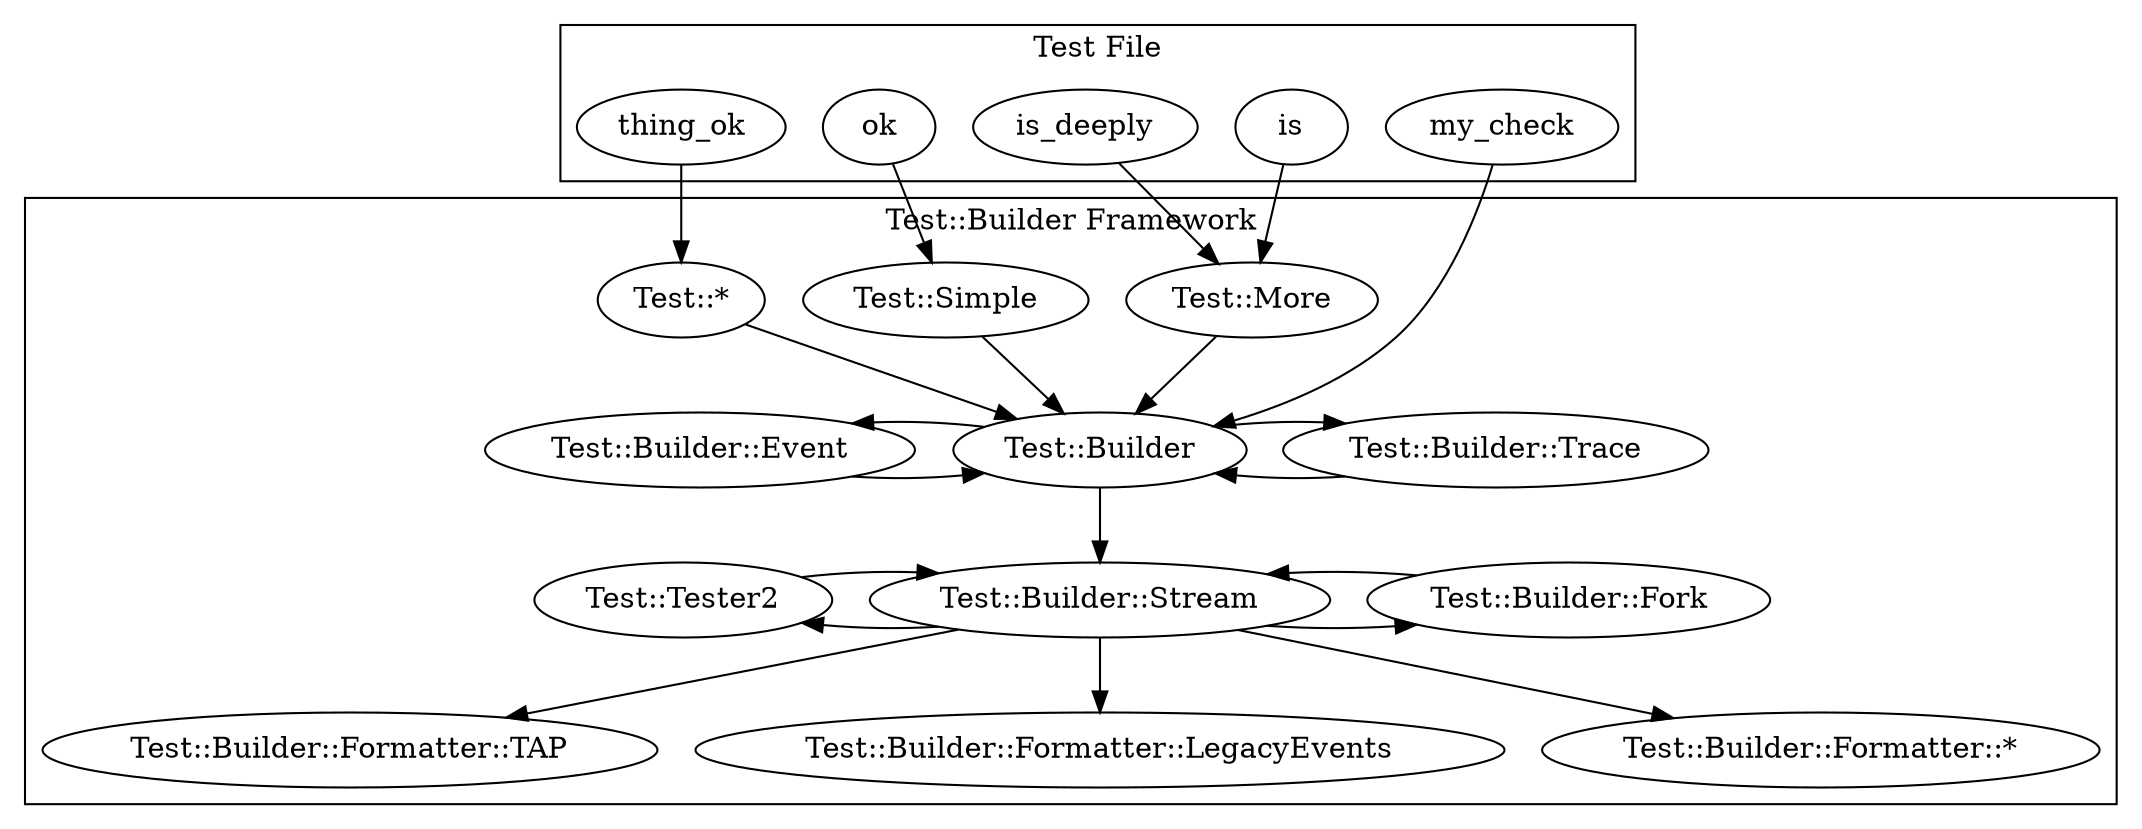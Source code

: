 digraph overview {
    subgraph cluster_1 {
        label="Test::Builder Framework"

        More   [label="Test::More"]
        Simple [label="Test::Simple"]
        AnyT   [label="Test::*"]
        TB     [label="Test::Builder"]
        TBS    [label="Test::Builder::Stream"]
        Fork   [label="Test::Builder::Fork"]
        TAP    [label="Test::Builder::Formatter::TAP"]
        LRes   [label="Test::Builder::Formatter::LegacyEvents"]
        AnyF   [label="Test::Builder::Formatter::*"]
        TT2    [label="Test::Tester2"]
        Trace  [label="Test::Builder::Trace"]
        Event  [label="Test::Builder::Event"]

        {rank=same; More Simple AnyT}
        {rank=same; TAP  LRes   AnyF}
        {rank=same; Fork TBS TT2}
        {rank=same; TB Event Trace}

        More->TB
        Simple->TB
        AnyT->TB

        Trace->TB
        Event->TB
        TB->Trace
        TB->Event

        TB->TBS

        TBS->Fork
        Fork->TBS
        TBS->TT2
        TT2->TBS

        TBS->TAP
        TBS->LRes
        TBS->AnyF
    }

    subgraph cluster_2 {
        label="Test File"

        ok
        is
        is_deeply
        thing_ok
        my_check

        {rank=same; ok is is_deeply}
    }

    ok->Simple
    is->More
    is_deeply->More
    thing_ok->AnyT
    my_check->TB
}

